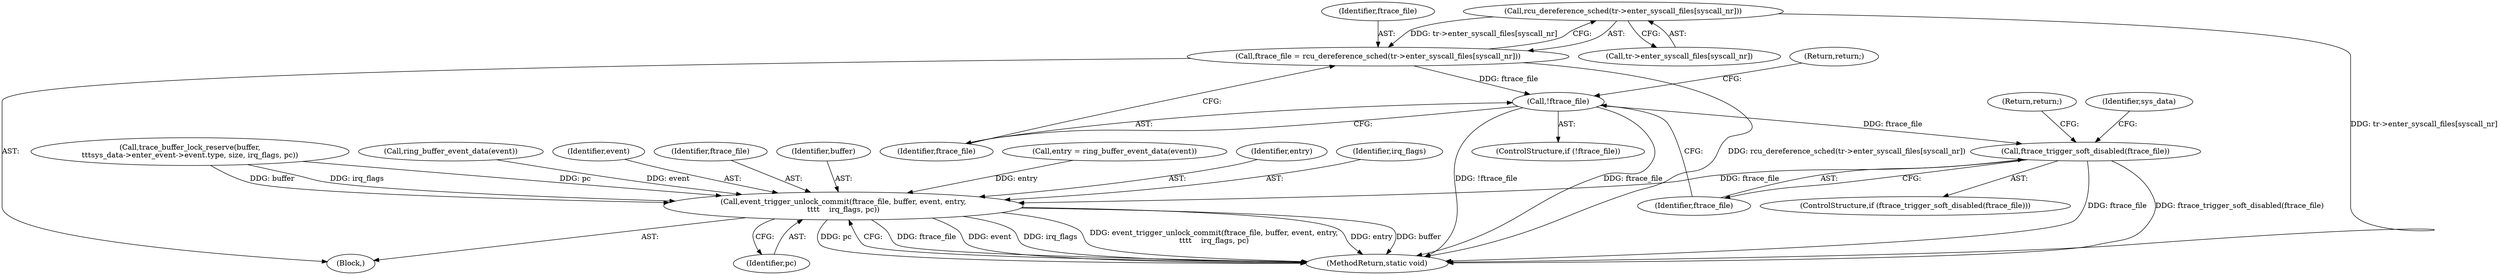digraph "0_linux_086ba77a6db00ed858ff07451bedee197df868c9@array" {
"1000135" [label="(Call,rcu_dereference_sched(tr->enter_syscall_files[syscall_nr]))"];
"1000133" [label="(Call,ftrace_file = rcu_dereference_sched(tr->enter_syscall_files[syscall_nr]))"];
"1000142" [label="(Call,!ftrace_file)"];
"1000146" [label="(Call,ftrace_trigger_soft_disabled(ftrace_file))"];
"1000218" [label="(Call,event_trigger_unlock_commit(ftrace_file, buffer, event, entry,\n\t\t\t\t    irq_flags, pc))"];
"1000223" [label="(Identifier,irq_flags)"];
"1000225" [label="(MethodReturn,static void)"];
"1000148" [label="(Return,return;)"];
"1000147" [label="(Identifier,ftrace_file)"];
"1000183" [label="(Call,trace_buffer_lock_reserve(buffer,\n\t\t\tsys_data->enter_event->event.type, size, irq_flags, pc))"];
"1000145" [label="(ControlStructure,if (ftrace_trigger_soft_disabled(ftrace_file)))"];
"1000201" [label="(Call,ring_buffer_event_data(event))"];
"1000218" [label="(Call,event_trigger_unlock_commit(ftrace_file, buffer, event, entry,\n\t\t\t\t    irq_flags, pc))"];
"1000105" [label="(Block,)"];
"1000146" [label="(Call,ftrace_trigger_soft_disabled(ftrace_file))"];
"1000221" [label="(Identifier,event)"];
"1000219" [label="(Identifier,ftrace_file)"];
"1000220" [label="(Identifier,buffer)"];
"1000135" [label="(Call,rcu_dereference_sched(tr->enter_syscall_files[syscall_nr]))"];
"1000199" [label="(Call,entry = ring_buffer_event_data(event))"];
"1000150" [label="(Identifier,sys_data)"];
"1000136" [label="(Call,tr->enter_syscall_files[syscall_nr])"];
"1000133" [label="(Call,ftrace_file = rcu_dereference_sched(tr->enter_syscall_files[syscall_nr]))"];
"1000144" [label="(Return,return;)"];
"1000142" [label="(Call,!ftrace_file)"];
"1000224" [label="(Identifier,pc)"];
"1000141" [label="(ControlStructure,if (!ftrace_file))"];
"1000143" [label="(Identifier,ftrace_file)"];
"1000222" [label="(Identifier,entry)"];
"1000134" [label="(Identifier,ftrace_file)"];
"1000135" -> "1000133"  [label="AST: "];
"1000135" -> "1000136"  [label="CFG: "];
"1000136" -> "1000135"  [label="AST: "];
"1000133" -> "1000135"  [label="CFG: "];
"1000135" -> "1000225"  [label="DDG: tr->enter_syscall_files[syscall_nr]"];
"1000135" -> "1000133"  [label="DDG: tr->enter_syscall_files[syscall_nr]"];
"1000133" -> "1000105"  [label="AST: "];
"1000134" -> "1000133"  [label="AST: "];
"1000143" -> "1000133"  [label="CFG: "];
"1000133" -> "1000225"  [label="DDG: rcu_dereference_sched(tr->enter_syscall_files[syscall_nr])"];
"1000133" -> "1000142"  [label="DDG: ftrace_file"];
"1000142" -> "1000141"  [label="AST: "];
"1000142" -> "1000143"  [label="CFG: "];
"1000143" -> "1000142"  [label="AST: "];
"1000144" -> "1000142"  [label="CFG: "];
"1000147" -> "1000142"  [label="CFG: "];
"1000142" -> "1000225"  [label="DDG: !ftrace_file"];
"1000142" -> "1000225"  [label="DDG: ftrace_file"];
"1000142" -> "1000146"  [label="DDG: ftrace_file"];
"1000146" -> "1000145"  [label="AST: "];
"1000146" -> "1000147"  [label="CFG: "];
"1000147" -> "1000146"  [label="AST: "];
"1000148" -> "1000146"  [label="CFG: "];
"1000150" -> "1000146"  [label="CFG: "];
"1000146" -> "1000225"  [label="DDG: ftrace_trigger_soft_disabled(ftrace_file)"];
"1000146" -> "1000225"  [label="DDG: ftrace_file"];
"1000146" -> "1000218"  [label="DDG: ftrace_file"];
"1000218" -> "1000105"  [label="AST: "];
"1000218" -> "1000224"  [label="CFG: "];
"1000219" -> "1000218"  [label="AST: "];
"1000220" -> "1000218"  [label="AST: "];
"1000221" -> "1000218"  [label="AST: "];
"1000222" -> "1000218"  [label="AST: "];
"1000223" -> "1000218"  [label="AST: "];
"1000224" -> "1000218"  [label="AST: "];
"1000225" -> "1000218"  [label="CFG: "];
"1000218" -> "1000225"  [label="DDG: ftrace_file"];
"1000218" -> "1000225"  [label="DDG: event"];
"1000218" -> "1000225"  [label="DDG: irq_flags"];
"1000218" -> "1000225"  [label="DDG: event_trigger_unlock_commit(ftrace_file, buffer, event, entry,\n\t\t\t\t    irq_flags, pc)"];
"1000218" -> "1000225"  [label="DDG: entry"];
"1000218" -> "1000225"  [label="DDG: buffer"];
"1000218" -> "1000225"  [label="DDG: pc"];
"1000183" -> "1000218"  [label="DDG: buffer"];
"1000183" -> "1000218"  [label="DDG: irq_flags"];
"1000183" -> "1000218"  [label="DDG: pc"];
"1000201" -> "1000218"  [label="DDG: event"];
"1000199" -> "1000218"  [label="DDG: entry"];
}
